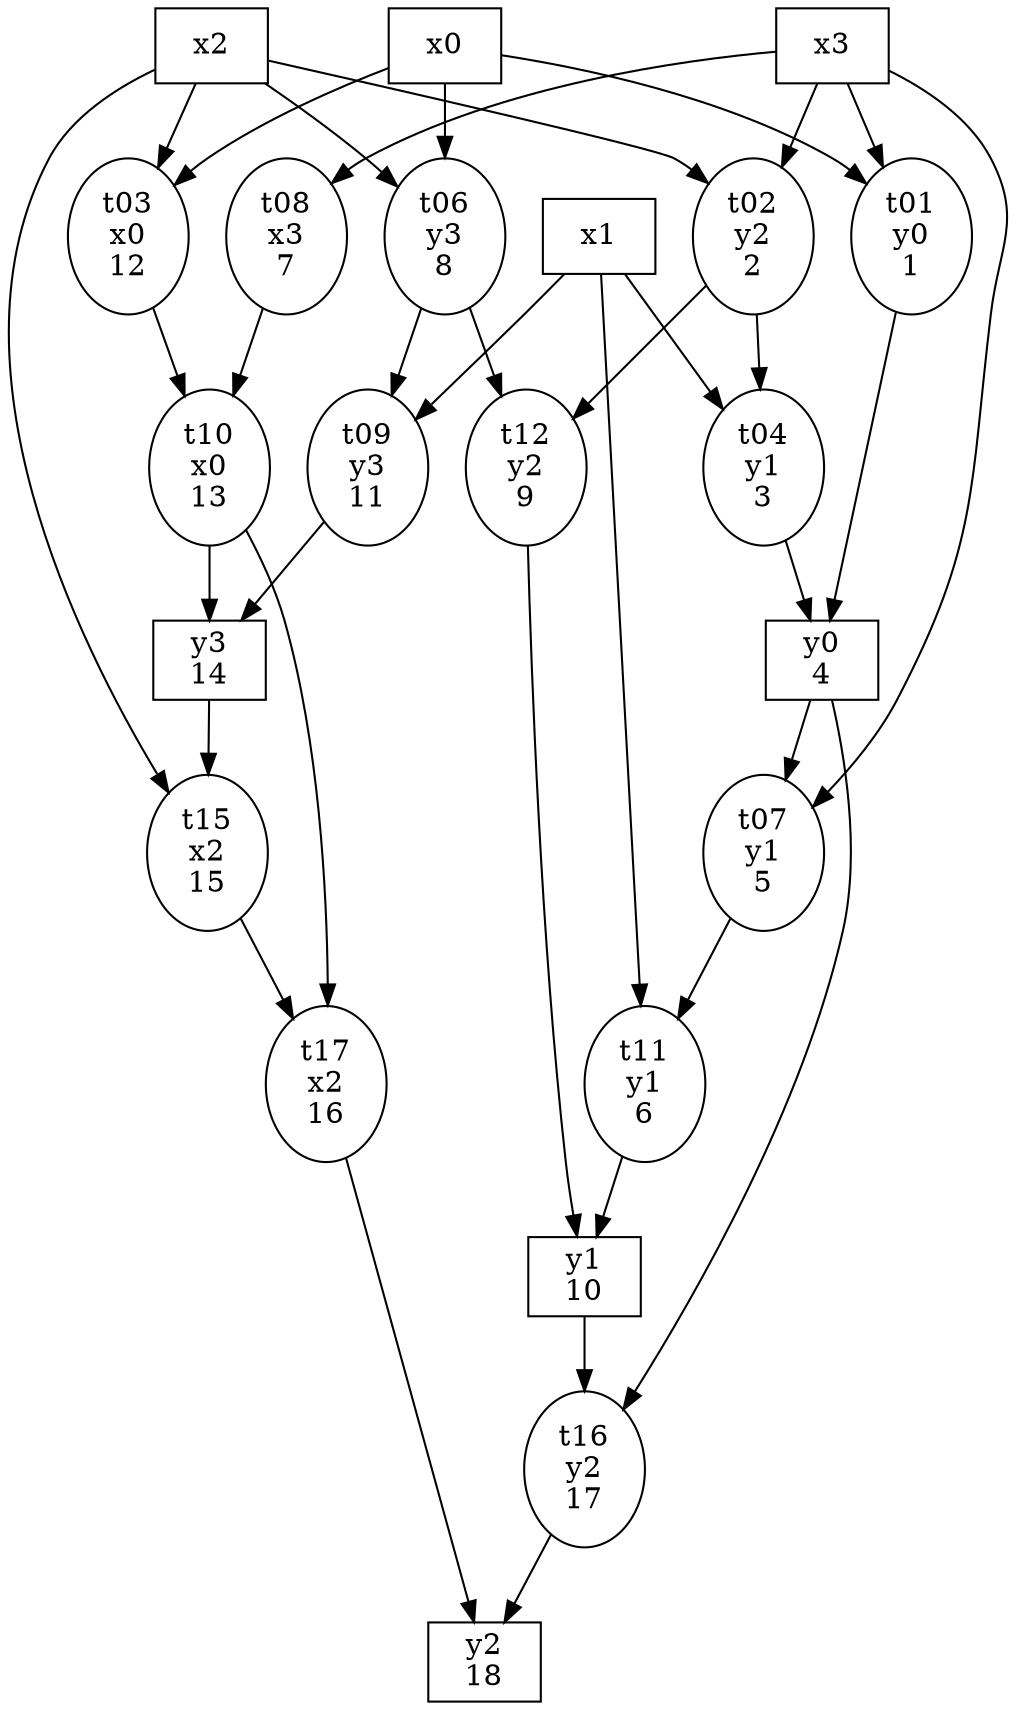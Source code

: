 strict digraph sbox2i {
  x0 [shape=box, label="\N"];
  x1 [shape=box, label="\N"];
  x2 [shape=box, label="\N"];
  x3 [shape=box, label="\N"];

  t01 [label="\N\ny0\n1"];
  t02 [label="\N\ny2\n2"];
  t04 [label="\N\ny1\n3"];
  y0  [label="\N\n4", shape=box];
  t07 [label="\N\ny1\n5"];
  t11 [label="\N\ny1\n6"];
  t08 [label="\N\nx3\n7"];
  t06 [label="\N\ny3\n8"];
  t12 [label="\N\ny2\n9"];
  y1  [label="\N\n10", shape=box];
  t09 [label="\N\ny3\n11"];
  t03 [label="\N\nx0\n12"];
  t10 [label="\N\nx0\n13"];
  y3  [label="\N\n14", shape=box];
  t15 [label="\N\nx2\n15"];
  t17 [label="\N\nx2\n16"];
  t16 [label="\N\ny2\n17"];
  y2  [label="\N\n18", shape=box];

  x0  -> t01; x3  -> t01;  // t01 = x0  ^ x3;
  x2  -> t02; x3  -> t02;  // t02 = x2  ^ x3;
  x0  -> t03; x2  -> t03;  // t03 = x0  & x2;
  x1  -> t04; t02 -> t04;  // t04 = x1  | t02;
  t01 -> y0;  t04 -> y0;   // y0  = t01 ^ t04;
  x0  -> t06; x2  -> t06;  // t06 = x0  | x2;
  x3  -> t07; y0  -> t07;  // t07 = x3  | y0;
  x3  -> t08;              // t08 =     ~ x3;
  x1  -> t09; t06 -> t09;  // t09 = x1  & t06;
  t03 -> t10; t08 -> t10;  // t10 = t08 | t03;
  x1  -> t11; t07 -> t11;  // t11 = x1  & t07;
  t02 -> t12; t06 -> t12;  // t12 = t06 & t02;
  t09 -> y3;  t10 -> y3;   // y3  = t09 ^ t10;
  t11 -> y1;  t12 -> y1;   // y1  = t12 ^ t11;
  x2  -> t15; y3  -> t15;  // t15 = x2  & y3;
  y0  -> t16; y1  -> t16;  // t16 = y0  ^ y1;
  t10 -> t17; t15 -> t17;  // t17 = t10 ^ t15;
  t16 -> y2;  t17 -> y2;   // y2  = t16 ^ t17;
}
